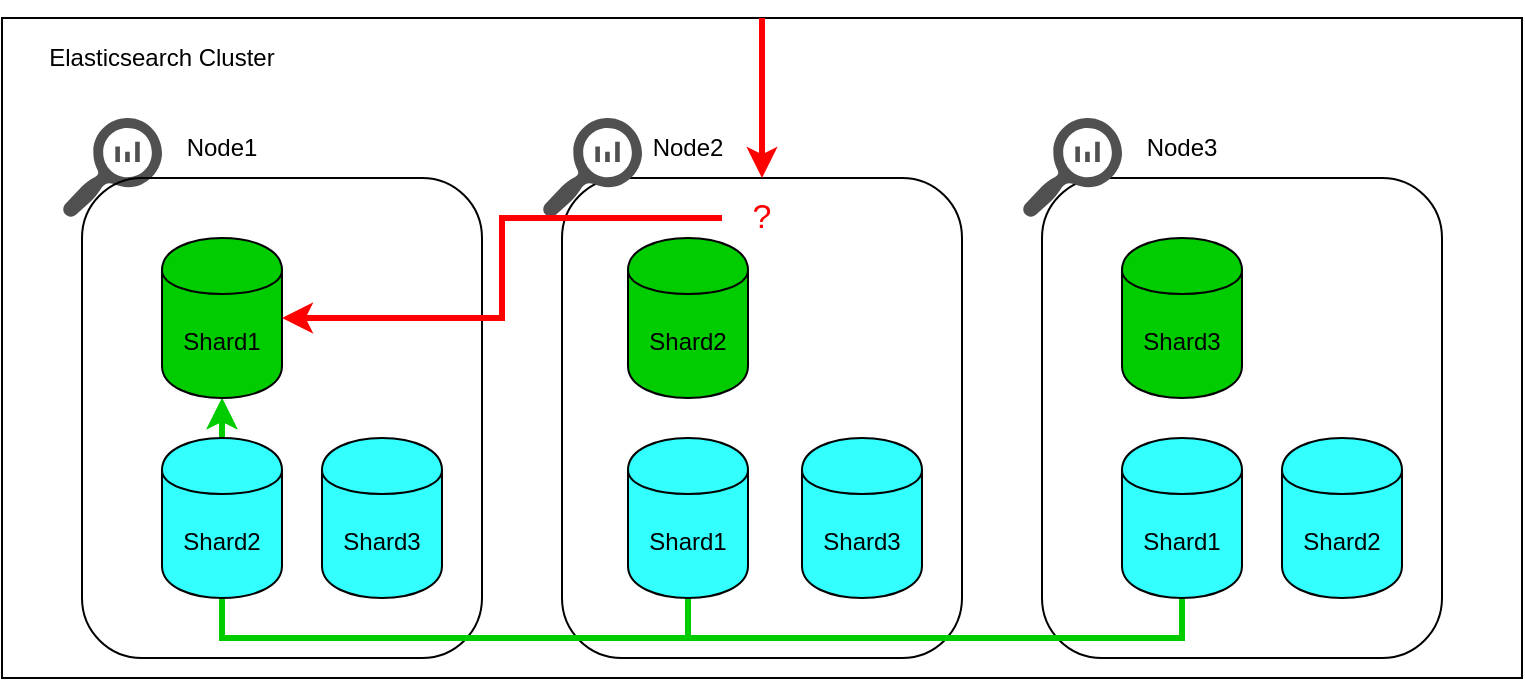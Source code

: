 <mxfile version="12.1.0" type="device" pages="1"><diagram id="oHwWs9JM9HGCuQ03burF" name="Page-1"><mxGraphModel dx="1088" dy="839" grid="1" gridSize="10" guides="1" tooltips="1" connect="1" arrows="1" fold="1" page="1" pageScale="1" pageWidth="827" pageHeight="1169" math="0" shadow="0"><root><mxCell id="0"/><mxCell id="1" parent="0"/><mxCell id="F1d3s1X0GTSFIW0D8E2v-1" value="" style="rounded=0;whiteSpace=wrap;html=1;fillColor=none;" parent="1" vertex="1"><mxGeometry x="40" y="110" width="760" height="330" as="geometry"/></mxCell><mxCell id="F1d3s1X0GTSFIW0D8E2v-2" value="" style="pointerEvents=1;shadow=0;dashed=0;html=1;strokeColor=none;labelPosition=center;verticalLabelPosition=bottom;verticalAlign=top;align=center;fillColor=#505050;shape=mxgraph.mscae.oms.log_search" parent="1" vertex="1"><mxGeometry x="70" y="160" width="50" height="50" as="geometry"/></mxCell><mxCell id="F1d3s1X0GTSFIW0D8E2v-3" value="" style="rounded=1;whiteSpace=wrap;html=1;fillColor=none;" parent="1" vertex="1"><mxGeometry x="80" y="190" width="200" height="240" as="geometry"/></mxCell><mxCell id="F1d3s1X0GTSFIW0D8E2v-4" value="" style="rounded=1;whiteSpace=wrap;html=1;fillColor=none;" parent="1" vertex="1"><mxGeometry x="320" y="190" width="200" height="240" as="geometry"/></mxCell><mxCell id="F1d3s1X0GTSFIW0D8E2v-5" value="" style="rounded=1;whiteSpace=wrap;html=1;fillColor=none;" parent="1" vertex="1"><mxGeometry x="560" y="190" width="200" height="240" as="geometry"/></mxCell><mxCell id="F1d3s1X0GTSFIW0D8E2v-7" value="" style="pointerEvents=1;shadow=0;dashed=0;html=1;strokeColor=none;labelPosition=center;verticalLabelPosition=bottom;verticalAlign=top;align=center;fillColor=#505050;shape=mxgraph.mscae.oms.log_search" parent="1" vertex="1"><mxGeometry x="310" y="160" width="50" height="50" as="geometry"/></mxCell><mxCell id="F1d3s1X0GTSFIW0D8E2v-8" value="" style="pointerEvents=1;shadow=0;dashed=0;html=1;strokeColor=none;labelPosition=center;verticalLabelPosition=bottom;verticalAlign=top;align=center;fillColor=#505050;shape=mxgraph.mscae.oms.log_search" parent="1" vertex="1"><mxGeometry x="550" y="160" width="50" height="50" as="geometry"/></mxCell><mxCell id="F1d3s1X0GTSFIW0D8E2v-28" style="edgeStyle=orthogonalEdgeStyle;rounded=0;orthogonalLoop=1;jettySize=auto;html=1;entryX=0.5;entryY=1;entryDx=0;entryDy=0;strokeColor=#00CC00;strokeWidth=3;exitX=0.5;exitY=1;exitDx=0;exitDy=0;startArrow=classic;startFill=1;endArrow=none;endFill=0;" parent="1" source="F1d3s1X0GTSFIW0D8E2v-9" target="F1d3s1X0GTSFIW0D8E2v-10" edge="1"><mxGeometry relative="1" as="geometry"><Array as="points"><mxPoint x="150" y="420"/><mxPoint x="383" y="420"/></Array></mxGeometry></mxCell><mxCell id="F1d3s1X0GTSFIW0D8E2v-29" style="edgeStyle=orthogonalEdgeStyle;rounded=0;orthogonalLoop=1;jettySize=auto;html=1;entryX=0.5;entryY=1;entryDx=0;entryDy=0;strokeColor=#00CC00;strokeWidth=3;exitX=0.5;exitY=1;exitDx=0;exitDy=0;startArrow=classic;startFill=1;endArrow=none;endFill=0;" parent="1" source="F1d3s1X0GTSFIW0D8E2v-9" target="F1d3s1X0GTSFIW0D8E2v-11" edge="1"><mxGeometry relative="1" as="geometry"/></mxCell><mxCell id="F1d3s1X0GTSFIW0D8E2v-9" value="Shard1" style="shape=cylinder;whiteSpace=wrap;html=1;boundedLbl=1;backgroundOutline=1;fillColor=#00CC00;" parent="1" vertex="1"><mxGeometry x="120" y="220" width="60" height="80" as="geometry"/></mxCell><mxCell id="F1d3s1X0GTSFIW0D8E2v-10" value="Shard1" style="shape=cylinder;whiteSpace=wrap;html=1;boundedLbl=1;backgroundOutline=1;fillColor=#33FFFF;" parent="1" vertex="1"><mxGeometry x="353" y="320" width="60" height="80" as="geometry"/></mxCell><mxCell id="F1d3s1X0GTSFIW0D8E2v-11" value="Shard1" style="shape=cylinder;whiteSpace=wrap;html=1;boundedLbl=1;backgroundOutline=1;fillColor=#33FFFF;" parent="1" vertex="1"><mxGeometry x="600" y="320" width="60" height="80" as="geometry"/></mxCell><mxCell id="F1d3s1X0GTSFIW0D8E2v-12" value="Shard2" style="shape=cylinder;whiteSpace=wrap;html=1;boundedLbl=1;backgroundOutline=1;fillColor=#33FFFF;" parent="1" vertex="1"><mxGeometry x="120" y="320" width="60" height="80" as="geometry"/></mxCell><mxCell id="F1d3s1X0GTSFIW0D8E2v-13" value="Shard2" style="shape=cylinder;whiteSpace=wrap;html=1;boundedLbl=1;backgroundOutline=1;fillColor=#00CC00;" parent="1" vertex="1"><mxGeometry x="353" y="220" width="60" height="80" as="geometry"/></mxCell><mxCell id="F1d3s1X0GTSFIW0D8E2v-14" value="Shard2" style="shape=cylinder;whiteSpace=wrap;html=1;boundedLbl=1;backgroundOutline=1;fillColor=#33FFFF;" parent="1" vertex="1"><mxGeometry x="680" y="320" width="60" height="80" as="geometry"/></mxCell><mxCell id="F1d3s1X0GTSFIW0D8E2v-15" value="Shard3" style="shape=cylinder;whiteSpace=wrap;html=1;boundedLbl=1;backgroundOutline=1;fillColor=#33FFFF;" parent="1" vertex="1"><mxGeometry x="200" y="320" width="60" height="80" as="geometry"/></mxCell><mxCell id="F1d3s1X0GTSFIW0D8E2v-16" value="Shard3" style="shape=cylinder;whiteSpace=wrap;html=1;boundedLbl=1;backgroundOutline=1;fillColor=#33FFFF;" parent="1" vertex="1"><mxGeometry x="440" y="320" width="60" height="80" as="geometry"/></mxCell><mxCell id="F1d3s1X0GTSFIW0D8E2v-17" value="Shard3" style="shape=cylinder;whiteSpace=wrap;html=1;boundedLbl=1;backgroundOutline=1;fillColor=#00CC00;" parent="1" vertex="1"><mxGeometry x="600" y="220" width="60" height="80" as="geometry"/></mxCell><mxCell id="F1d3s1X0GTSFIW0D8E2v-18" value="Elasticsearch Cluster" style="text;html=1;strokeColor=none;fillColor=none;align=center;verticalAlign=middle;whiteSpace=wrap;rounded=0;" parent="1" vertex="1"><mxGeometry x="60" y="120" width="120" height="20" as="geometry"/></mxCell><mxCell id="F1d3s1X0GTSFIW0D8E2v-20" value="Node1" style="text;html=1;strokeColor=none;fillColor=none;align=center;verticalAlign=middle;whiteSpace=wrap;rounded=0;" parent="1" vertex="1"><mxGeometry x="130" y="165" width="40" height="20" as="geometry"/></mxCell><mxCell id="F1d3s1X0GTSFIW0D8E2v-21" value="Node2" style="text;html=1;strokeColor=none;fillColor=none;align=center;verticalAlign=middle;whiteSpace=wrap;rounded=0;" parent="1" vertex="1"><mxGeometry x="363" y="165" width="40" height="20" as="geometry"/></mxCell><mxCell id="F1d3s1X0GTSFIW0D8E2v-22" value="Node3" style="text;html=1;strokeColor=none;fillColor=none;align=center;verticalAlign=middle;whiteSpace=wrap;rounded=0;" parent="1" vertex="1"><mxGeometry x="610" y="165" width="40" height="20" as="geometry"/></mxCell><mxCell id="F1d3s1X0GTSFIW0D8E2v-24" value="" style="endArrow=classic;html=1;strokeColor=#FF0000;strokeWidth=3;exitX=0.5;exitY=0;exitDx=0;exitDy=0;startArrow=none;startFill=0;endFill=1;" parent="1" source="F1d3s1X0GTSFIW0D8E2v-1" target="F1d3s1X0GTSFIW0D8E2v-4" edge="1"><mxGeometry width="50" height="50" relative="1" as="geometry"><mxPoint x="430" y="235" as="sourcePoint"/><mxPoint x="480" y="185" as="targetPoint"/></mxGeometry></mxCell><mxCell id="F1d3s1X0GTSFIW0D8E2v-27" style="edgeStyle=orthogonalEdgeStyle;rounded=0;orthogonalLoop=1;jettySize=auto;html=1;strokeColor=#FF0000;strokeWidth=3;startArrow=none;startFill=0;endArrow=classic;endFill=1;" parent="1" source="F1d3s1X0GTSFIW0D8E2v-25" target="F1d3s1X0GTSFIW0D8E2v-9" edge="1"><mxGeometry relative="1" as="geometry"/></mxCell><mxCell id="F1d3s1X0GTSFIW0D8E2v-25" value="&lt;font style=&quot;font-size: 17px&quot; color=&quot;#ff0000&quot;&gt;?&lt;/font&gt;" style="text;html=1;strokeColor=none;fillColor=none;align=center;verticalAlign=middle;whiteSpace=wrap;rounded=0;fontColor=#00CC00;" parent="1" vertex="1"><mxGeometry x="400" y="190" width="40" height="40" as="geometry"/></mxCell></root></mxGraphModel></diagram></mxfile>
